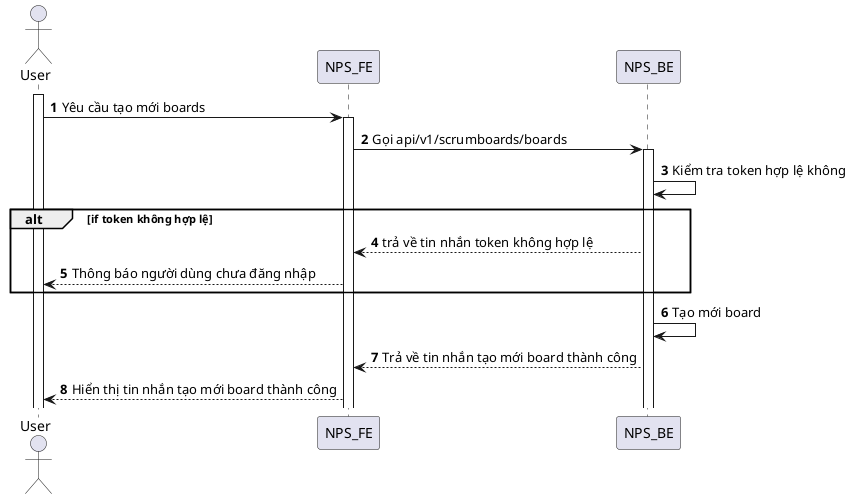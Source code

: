 @startuml
autonumber
actor User
activate User
User -> NPS_FE: Yêu cầu tạo mới boards
activate NPS_FE
NPS_FE -> NPS_BE: Gọi api/v1/scrumboards/boards
activate NPS_BE
NPS_BE -> NPS_BE: Kiểm tra token hợp lệ không
alt if token không hợp lệ
NPS_BE --> NPS_FE: trả về tin nhắn token không hợp lệ
NPS_FE --> User: Thông báo người dùng chưa đăng nhập
end
NPS_BE -> NPS_BE: Tạo mới board
NPS_BE --> NPS_FE: Trả về tin nhắn tạo mới board thành công
NPS_FE --> User: Hiển thị tin nhắn tạo mới board thành công
@enduml